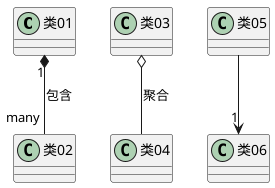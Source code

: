 @startuml

类01 "1" *-- "many" 类02 : 包含

类03 o-- 类04 : 聚合

类05 --> "1" 类06

@enduml



@startuml
Class01 <|-- Class02
Class03 *-- Class04
Class05 o-- Class06
Class07 .. Class08
Class09 -- Class10
@enduml
